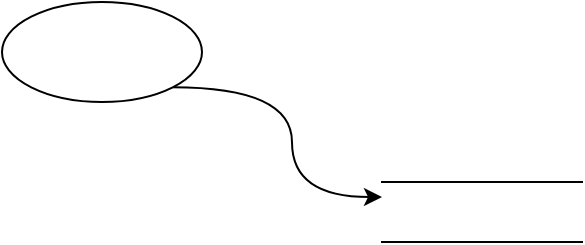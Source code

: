 <mxfile version="20.2.7" type="github">
  <diagram id="b3YHfSE5Qi8QKHrm68tt" name="第 1 页">
    <mxGraphModel dx="2062" dy="772" grid="1" gridSize="10" guides="1" tooltips="1" connect="1" arrows="1" fold="1" page="1" pageScale="1" pageWidth="827" pageHeight="1169" math="0" shadow="0">
      <root>
        <mxCell id="0" />
        <mxCell id="1" parent="0" />
        <mxCell id="CtBOCTSx7lca-gWaE_gZ-15" style="edgeStyle=orthogonalEdgeStyle;rounded=0;orthogonalLoop=1;jettySize=auto;html=1;exitX=1;exitY=1;exitDx=0;exitDy=0;entryX=0;entryY=0.25;entryDx=0;entryDy=0;curved=1;" edge="1" parent="1" source="CtBOCTSx7lca-gWaE_gZ-5" target="CtBOCTSx7lca-gWaE_gZ-14">
          <mxGeometry relative="1" as="geometry" />
        </mxCell>
        <mxCell id="CtBOCTSx7lca-gWaE_gZ-5" value="" style="shape=ellipse;html=1;dashed=0;whitespace=wrap;perimeter=ellipsePerimeter;" vertex="1" parent="1">
          <mxGeometry x="200" y="180" width="100" height="50" as="geometry" />
        </mxCell>
        <mxCell id="CtBOCTSx7lca-gWaE_gZ-14" value="" style="html=1;dashed=0;whitespace=wrap;shape=partialRectangle;right=0;left=0;" vertex="1" parent="1">
          <mxGeometry x="390" y="270" width="100" height="30" as="geometry" />
        </mxCell>
      </root>
    </mxGraphModel>
  </diagram>
</mxfile>
